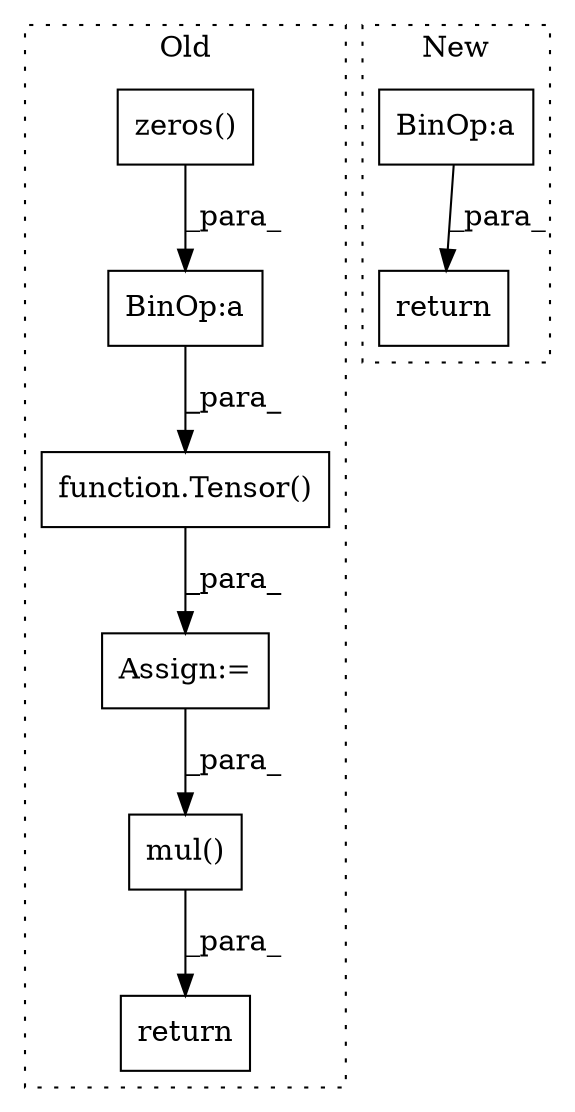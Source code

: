 digraph G {
subgraph cluster0 {
1 [label="function.Tensor()" a="75" s="6433,6480" l="7,36" shape="box"];
3 [label="return" a="93" s="6614" l="7" shape="box"];
4 [label="BinOp:a" a="82" s="6478" l="1" shape="box"];
5 [label="zeros()" a="75" s="6440,6459" l="9,19" shape="box"];
7 [label="mul()" a="75" s="6621,6632" l="9,1" shape="box"];
8 [label="Assign:=" a="68" s="6430" l="3" shape="box"];
label = "Old";
style="dotted";
}
subgraph cluster1 {
2 [label="return" a="93" s="6131" l="7" shape="box"];
6 [label="BinOp:a" a="82" s="6141" l="3" shape="box"];
label = "New";
style="dotted";
}
1 -> 8 [label="_para_"];
4 -> 1 [label="_para_"];
5 -> 4 [label="_para_"];
6 -> 2 [label="_para_"];
7 -> 3 [label="_para_"];
8 -> 7 [label="_para_"];
}